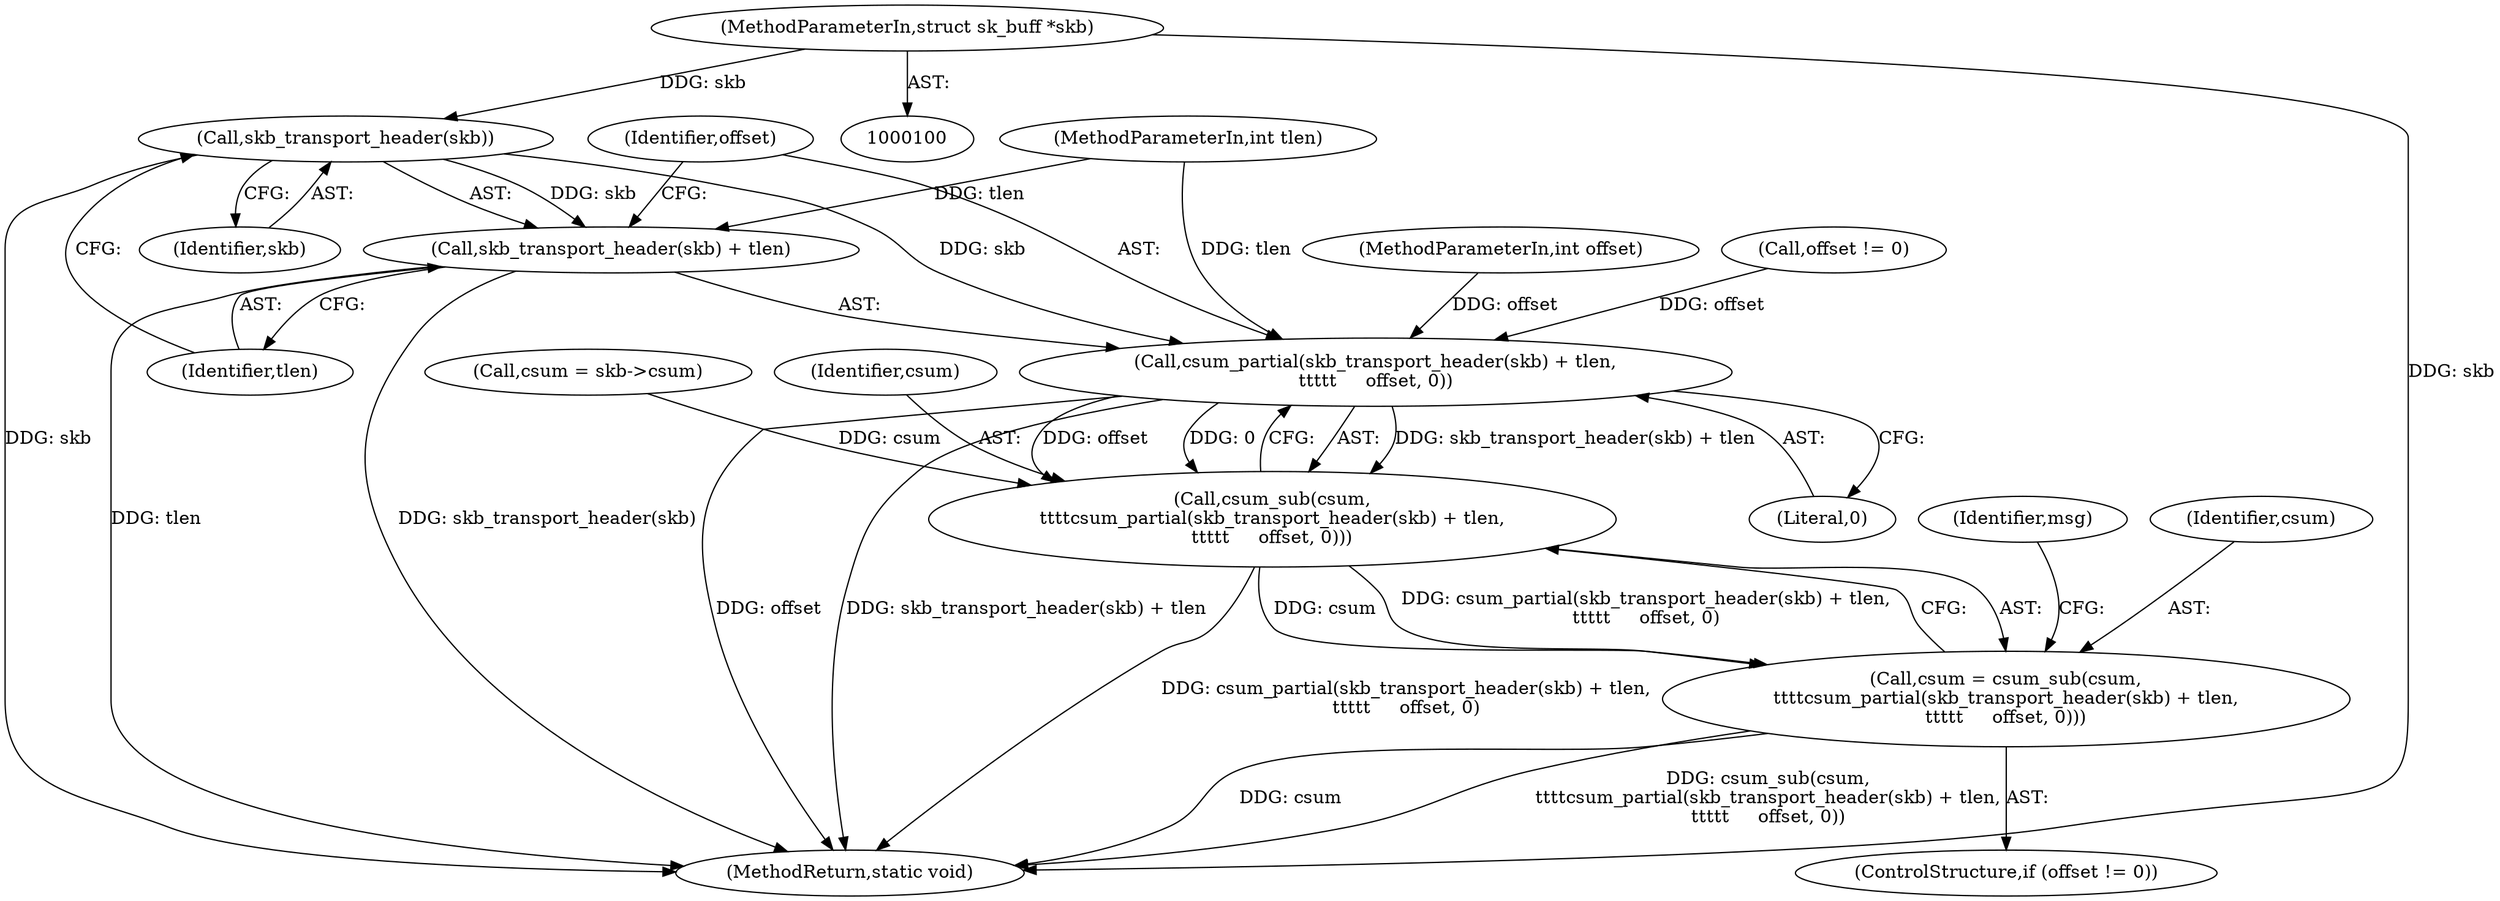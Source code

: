 digraph "0_linux_ca4ef4574f1ee5252e2cd365f8f5d5bafd048f32@pointer" {
"1000129" [label="(Call,skb_transport_header(skb))"];
"1000102" [label="(MethodParameterIn,struct sk_buff *skb)"];
"1000127" [label="(Call,csum_partial(skb_transport_header(skb) + tlen,\n\t\t\t\t\t     offset, 0))"];
"1000125" [label="(Call,csum_sub(csum,\n\t\t\t\tcsum_partial(skb_transport_header(skb) + tlen,\n\t\t\t\t\t     offset, 0)))"];
"1000123" [label="(Call,csum = csum_sub(csum,\n\t\t\t\tcsum_partial(skb_transport_header(skb) + tlen,\n\t\t\t\t\t     offset, 0)))"];
"1000128" [label="(Call,skb_transport_header(skb) + tlen)"];
"1000133" [label="(Literal,0)"];
"1000128" [label="(Call,skb_transport_header(skb) + tlen)"];
"1000135" [label="(Identifier,msg)"];
"1000123" [label="(Call,csum = csum_sub(csum,\n\t\t\t\tcsum_partial(skb_transport_header(skb) + tlen,\n\t\t\t\t\t     offset, 0)))"];
"1000127" [label="(Call,csum_partial(skb_transport_header(skb) + tlen,\n\t\t\t\t\t     offset, 0))"];
"1000107" [label="(Call,csum = skb->csum)"];
"1000142" [label="(MethodReturn,static void)"];
"1000119" [label="(ControlStructure,if (offset != 0))"];
"1000104" [label="(MethodParameterIn,int offset)"];
"1000102" [label="(MethodParameterIn,struct sk_buff *skb)"];
"1000103" [label="(MethodParameterIn,int tlen)"];
"1000120" [label="(Call,offset != 0)"];
"1000125" [label="(Call,csum_sub(csum,\n\t\t\t\tcsum_partial(skb_transport_header(skb) + tlen,\n\t\t\t\t\t     offset, 0)))"];
"1000126" [label="(Identifier,csum)"];
"1000124" [label="(Identifier,csum)"];
"1000130" [label="(Identifier,skb)"];
"1000131" [label="(Identifier,tlen)"];
"1000129" [label="(Call,skb_transport_header(skb))"];
"1000132" [label="(Identifier,offset)"];
"1000129" -> "1000128"  [label="AST: "];
"1000129" -> "1000130"  [label="CFG: "];
"1000130" -> "1000129"  [label="AST: "];
"1000131" -> "1000129"  [label="CFG: "];
"1000129" -> "1000142"  [label="DDG: skb"];
"1000129" -> "1000127"  [label="DDG: skb"];
"1000129" -> "1000128"  [label="DDG: skb"];
"1000102" -> "1000129"  [label="DDG: skb"];
"1000102" -> "1000100"  [label="AST: "];
"1000102" -> "1000142"  [label="DDG: skb"];
"1000127" -> "1000125"  [label="AST: "];
"1000127" -> "1000133"  [label="CFG: "];
"1000128" -> "1000127"  [label="AST: "];
"1000132" -> "1000127"  [label="AST: "];
"1000133" -> "1000127"  [label="AST: "];
"1000125" -> "1000127"  [label="CFG: "];
"1000127" -> "1000142"  [label="DDG: offset"];
"1000127" -> "1000142"  [label="DDG: skb_transport_header(skb) + tlen"];
"1000127" -> "1000125"  [label="DDG: skb_transport_header(skb) + tlen"];
"1000127" -> "1000125"  [label="DDG: offset"];
"1000127" -> "1000125"  [label="DDG: 0"];
"1000103" -> "1000127"  [label="DDG: tlen"];
"1000120" -> "1000127"  [label="DDG: offset"];
"1000104" -> "1000127"  [label="DDG: offset"];
"1000125" -> "1000123"  [label="AST: "];
"1000126" -> "1000125"  [label="AST: "];
"1000123" -> "1000125"  [label="CFG: "];
"1000125" -> "1000142"  [label="DDG: csum_partial(skb_transport_header(skb) + tlen,\n\t\t\t\t\t     offset, 0)"];
"1000125" -> "1000123"  [label="DDG: csum"];
"1000125" -> "1000123"  [label="DDG: csum_partial(skb_transport_header(skb) + tlen,\n\t\t\t\t\t     offset, 0)"];
"1000107" -> "1000125"  [label="DDG: csum"];
"1000123" -> "1000119"  [label="AST: "];
"1000124" -> "1000123"  [label="AST: "];
"1000135" -> "1000123"  [label="CFG: "];
"1000123" -> "1000142"  [label="DDG: csum_sub(csum,\n\t\t\t\tcsum_partial(skb_transport_header(skb) + tlen,\n\t\t\t\t\t     offset, 0))"];
"1000123" -> "1000142"  [label="DDG: csum"];
"1000128" -> "1000131"  [label="CFG: "];
"1000131" -> "1000128"  [label="AST: "];
"1000132" -> "1000128"  [label="CFG: "];
"1000128" -> "1000142"  [label="DDG: skb_transport_header(skb)"];
"1000128" -> "1000142"  [label="DDG: tlen"];
"1000103" -> "1000128"  [label="DDG: tlen"];
}
